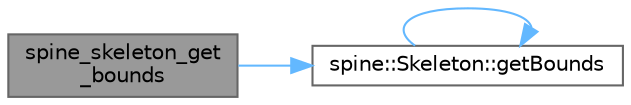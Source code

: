 digraph "spine_skeleton_get_bounds"
{
 // LATEX_PDF_SIZE
  bgcolor="transparent";
  edge [fontname=Helvetica,fontsize=10,labelfontname=Helvetica,labelfontsize=10];
  node [fontname=Helvetica,fontsize=10,shape=box,height=0.2,width=0.4];
  rankdir="LR";
  Node1 [id="Node000001",label="spine_skeleton_get\l_bounds",height=0.2,width=0.4,color="gray40", fillcolor="grey60", style="filled", fontcolor="black",tooltip=" "];
  Node1 -> Node2 [id="edge1_Node000001_Node000002",color="steelblue1",style="solid",tooltip=" "];
  Node2 [id="Node000002",label="spine::Skeleton::getBounds",height=0.2,width=0.4,color="grey40", fillcolor="white", style="filled",URL="$classspine_1_1_skeleton.html#ac92bb63a50f3024ffad4a98129b2c18b",tooltip=" "];
  Node2 -> Node2 [id="edge2_Node000002_Node000002",color="steelblue1",style="solid",tooltip=" "];
}
